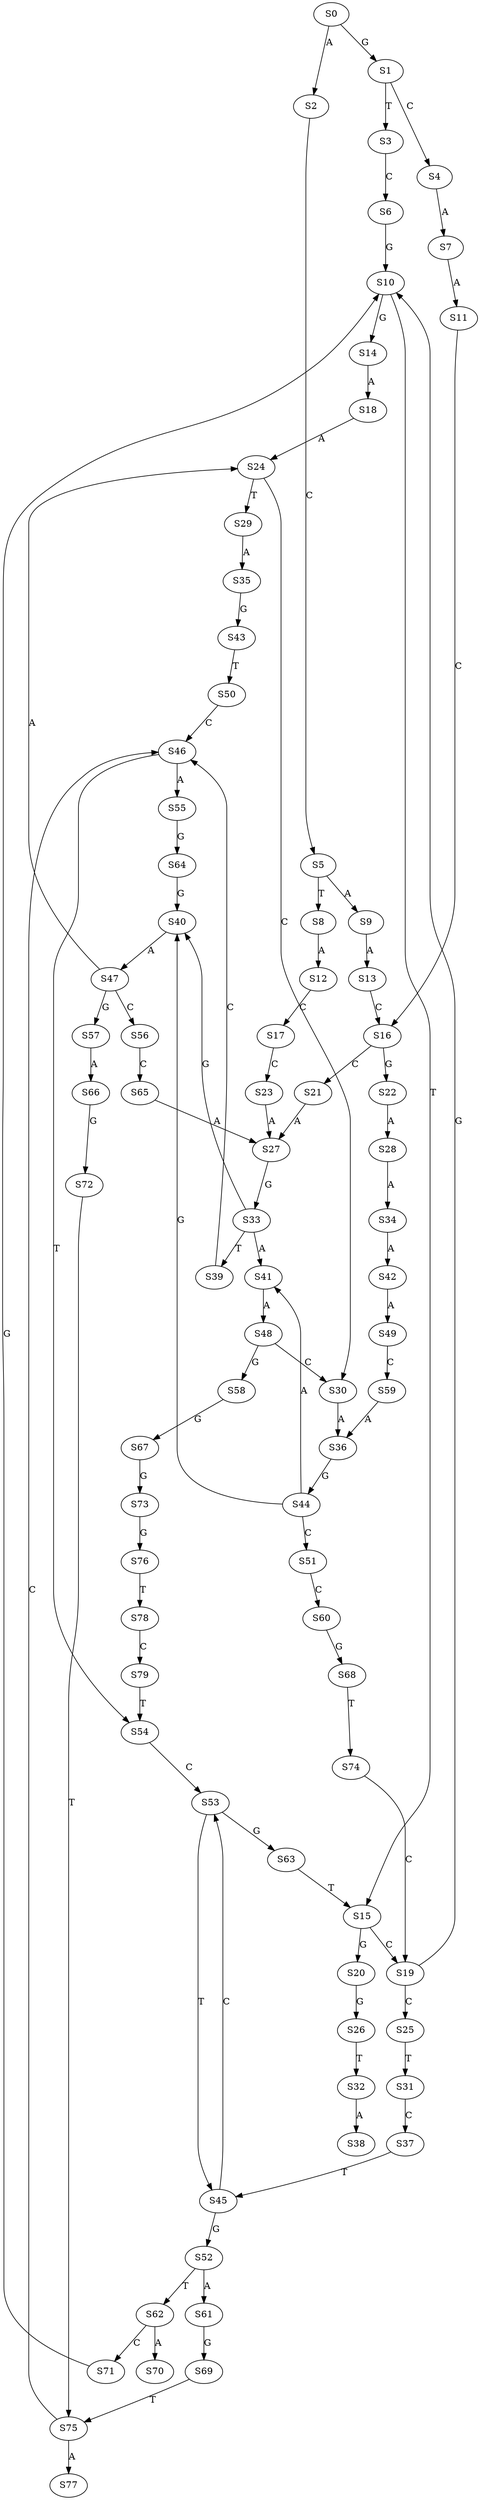 strict digraph  {
	S0 -> S1 [ label = G ];
	S0 -> S2 [ label = A ];
	S1 -> S3 [ label = T ];
	S1 -> S4 [ label = C ];
	S2 -> S5 [ label = C ];
	S3 -> S6 [ label = C ];
	S4 -> S7 [ label = A ];
	S5 -> S8 [ label = T ];
	S5 -> S9 [ label = A ];
	S6 -> S10 [ label = G ];
	S7 -> S11 [ label = A ];
	S8 -> S12 [ label = A ];
	S9 -> S13 [ label = A ];
	S10 -> S14 [ label = G ];
	S10 -> S15 [ label = T ];
	S11 -> S16 [ label = C ];
	S12 -> S17 [ label = C ];
	S13 -> S16 [ label = C ];
	S14 -> S18 [ label = A ];
	S15 -> S19 [ label = C ];
	S15 -> S20 [ label = G ];
	S16 -> S21 [ label = C ];
	S16 -> S22 [ label = G ];
	S17 -> S23 [ label = C ];
	S18 -> S24 [ label = A ];
	S19 -> S10 [ label = G ];
	S19 -> S25 [ label = C ];
	S20 -> S26 [ label = G ];
	S21 -> S27 [ label = A ];
	S22 -> S28 [ label = A ];
	S23 -> S27 [ label = A ];
	S24 -> S29 [ label = T ];
	S24 -> S30 [ label = C ];
	S25 -> S31 [ label = T ];
	S26 -> S32 [ label = T ];
	S27 -> S33 [ label = G ];
	S28 -> S34 [ label = A ];
	S29 -> S35 [ label = A ];
	S30 -> S36 [ label = A ];
	S31 -> S37 [ label = C ];
	S32 -> S38 [ label = A ];
	S33 -> S39 [ label = T ];
	S33 -> S40 [ label = G ];
	S33 -> S41 [ label = A ];
	S34 -> S42 [ label = A ];
	S35 -> S43 [ label = G ];
	S36 -> S44 [ label = G ];
	S37 -> S45 [ label = T ];
	S39 -> S46 [ label = C ];
	S40 -> S47 [ label = A ];
	S41 -> S48 [ label = A ];
	S42 -> S49 [ label = A ];
	S43 -> S50 [ label = T ];
	S44 -> S40 [ label = G ];
	S44 -> S51 [ label = C ];
	S44 -> S41 [ label = A ];
	S45 -> S52 [ label = G ];
	S45 -> S53 [ label = C ];
	S46 -> S54 [ label = T ];
	S46 -> S55 [ label = A ];
	S47 -> S24 [ label = A ];
	S47 -> S56 [ label = C ];
	S47 -> S57 [ label = G ];
	S48 -> S30 [ label = C ];
	S48 -> S58 [ label = G ];
	S49 -> S59 [ label = C ];
	S50 -> S46 [ label = C ];
	S51 -> S60 [ label = C ];
	S52 -> S61 [ label = A ];
	S52 -> S62 [ label = T ];
	S53 -> S45 [ label = T ];
	S53 -> S63 [ label = G ];
	S54 -> S53 [ label = C ];
	S55 -> S64 [ label = G ];
	S56 -> S65 [ label = C ];
	S57 -> S66 [ label = A ];
	S58 -> S67 [ label = G ];
	S59 -> S36 [ label = A ];
	S60 -> S68 [ label = G ];
	S61 -> S69 [ label = G ];
	S62 -> S70 [ label = A ];
	S62 -> S71 [ label = C ];
	S63 -> S15 [ label = T ];
	S64 -> S40 [ label = G ];
	S65 -> S27 [ label = A ];
	S66 -> S72 [ label = G ];
	S67 -> S73 [ label = G ];
	S68 -> S74 [ label = T ];
	S69 -> S75 [ label = T ];
	S71 -> S10 [ label = G ];
	S72 -> S75 [ label = T ];
	S73 -> S76 [ label = G ];
	S74 -> S19 [ label = C ];
	S75 -> S77 [ label = A ];
	S75 -> S46 [ label = C ];
	S76 -> S78 [ label = T ];
	S78 -> S79 [ label = C ];
	S79 -> S54 [ label = T ];
}
